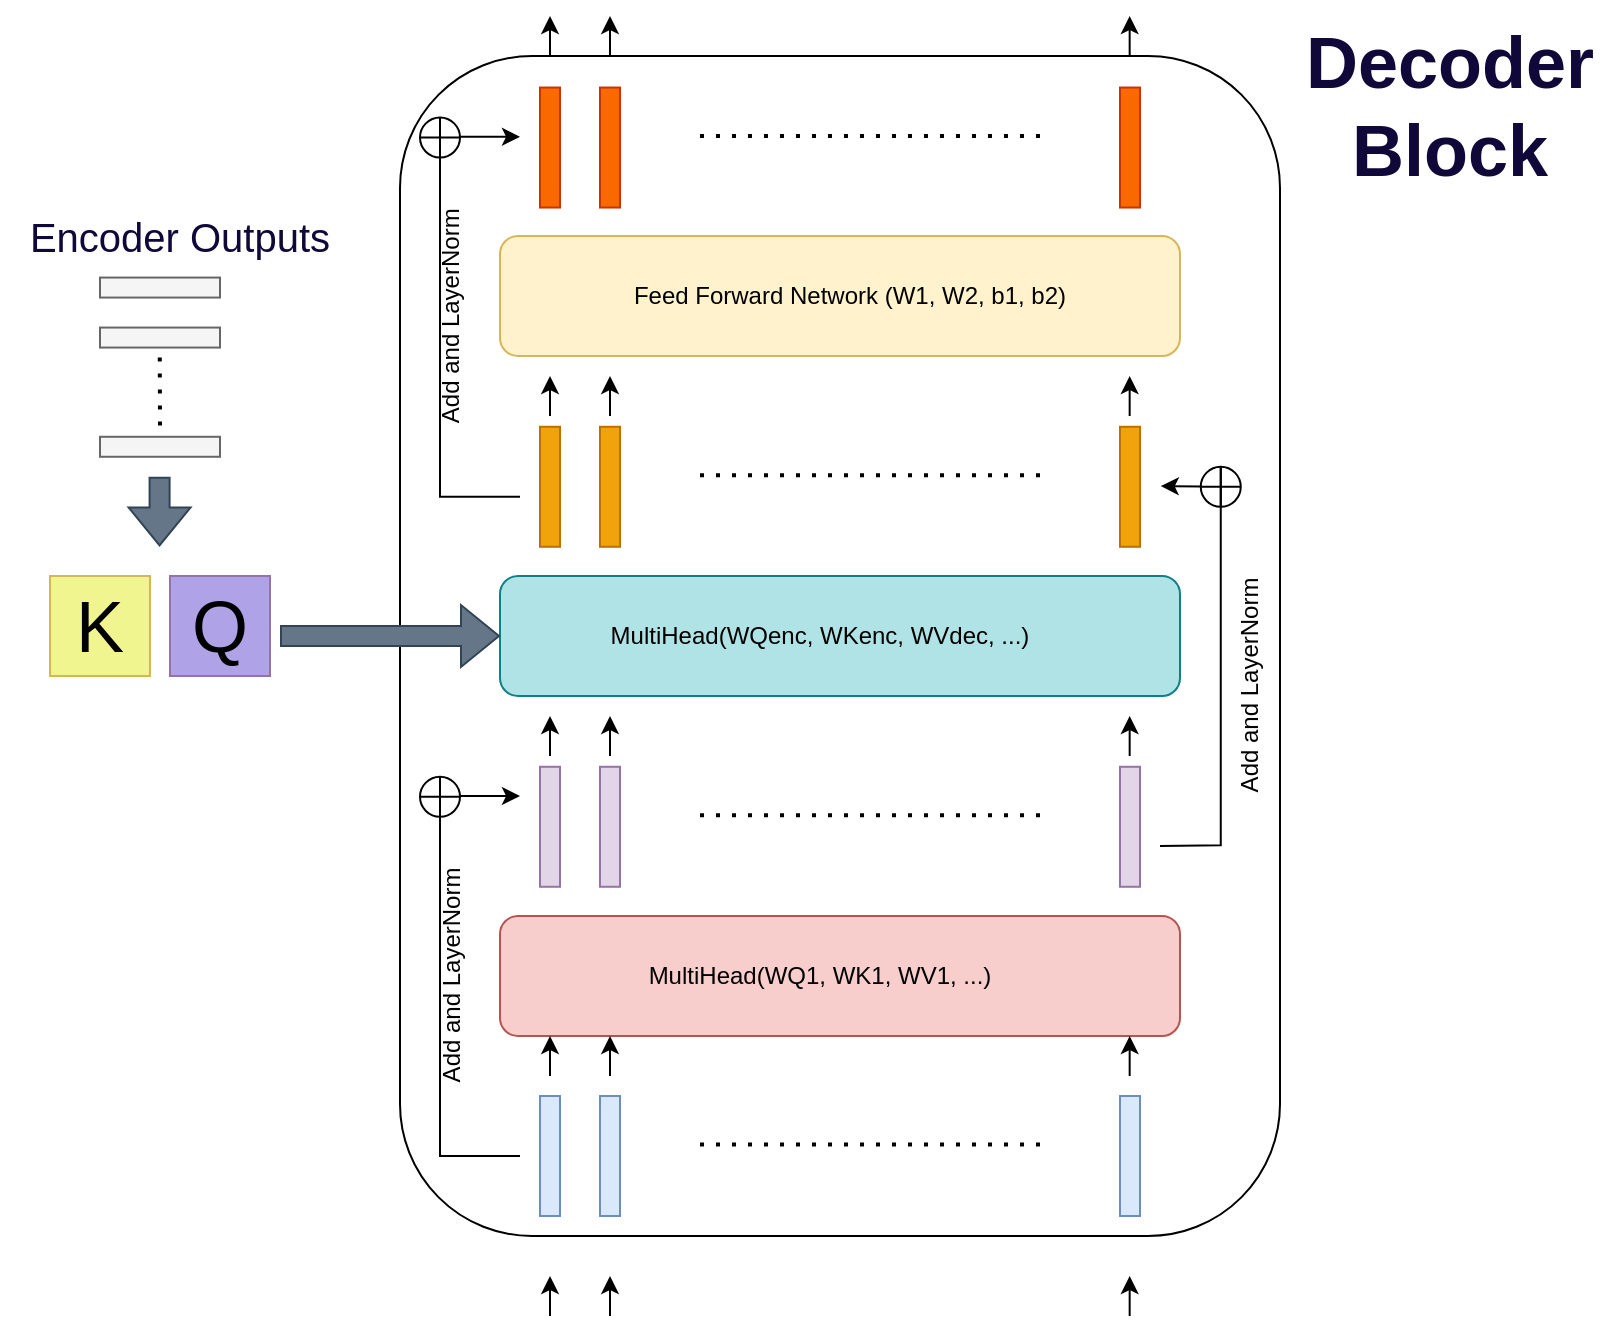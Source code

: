 <mxfile version="20.6.0" type="device"><diagram id="C5RBs43oDa-KdzZeNtuy" name="Page-1"><mxGraphModel dx="1318" dy="696" grid="1" gridSize="10" guides="1" tooltips="1" connect="1" arrows="1" fold="1" page="1" pageScale="1" pageWidth="827" pageHeight="1169" math="0" shadow="0"><root><mxCell id="WIyWlLk6GJQsqaUBKTNV-0"/><mxCell id="WIyWlLk6GJQsqaUBKTNV-1" parent="WIyWlLk6GJQsqaUBKTNV-0"/><mxCell id="rrcUfLGhIen8oRd6GE-u-0" value="" style="rounded=1;whiteSpace=wrap;html=1;" vertex="1" parent="WIyWlLk6GJQsqaUBKTNV-1"><mxGeometry x="350" y="560" width="120" height="60" as="geometry"/></mxCell><mxCell id="rrcUfLGhIen8oRd6GE-u-1" value="" style="rounded=0;whiteSpace=wrap;html=1;" vertex="1" parent="WIyWlLk6GJQsqaUBKTNV-1"><mxGeometry x="350" y="560" width="120" height="60" as="geometry"/></mxCell><mxCell id="rrcUfLGhIen8oRd6GE-u-3" value="" style="rounded=1;whiteSpace=wrap;html=1;" vertex="1" parent="WIyWlLk6GJQsqaUBKTNV-1"><mxGeometry x="200" y="220" width="440" height="590" as="geometry"/></mxCell><mxCell id="rrcUfLGhIen8oRd6GE-u-4" value="" style="rounded=1;whiteSpace=wrap;html=1;fillColor=#f8cecc;strokeColor=#b85450;" vertex="1" parent="WIyWlLk6GJQsqaUBKTNV-1"><mxGeometry x="250" y="650" width="340" height="60" as="geometry"/></mxCell><mxCell id="rrcUfLGhIen8oRd6GE-u-7" value="" style="rounded=1;whiteSpace=wrap;html=1;fillColor=#fff2cc;strokeColor=#d6b656;" vertex="1" parent="WIyWlLk6GJQsqaUBKTNV-1"><mxGeometry x="250" y="310" width="340" height="60" as="geometry"/></mxCell><mxCell id="rrcUfLGhIen8oRd6GE-u-8" value="" style="rounded=0;whiteSpace=wrap;html=1;rotation=90;fillColor=#dae8fc;strokeColor=#6c8ebf;" vertex="1" parent="WIyWlLk6GJQsqaUBKTNV-1"><mxGeometry x="245" y="765" width="60" height="10" as="geometry"/></mxCell><mxCell id="rrcUfLGhIen8oRd6GE-u-10" value="" style="rounded=0;whiteSpace=wrap;html=1;rotation=90;fillColor=#dae8fc;strokeColor=#6c8ebf;" vertex="1" parent="WIyWlLk6GJQsqaUBKTNV-1"><mxGeometry x="275" y="765" width="60" height="10" as="geometry"/></mxCell><mxCell id="rrcUfLGhIen8oRd6GE-u-11" value="" style="rounded=0;whiteSpace=wrap;html=1;rotation=90;fillColor=#dae8fc;strokeColor=#6c8ebf;" vertex="1" parent="WIyWlLk6GJQsqaUBKTNV-1"><mxGeometry x="535" y="765" width="60" height="10" as="geometry"/></mxCell><mxCell id="rrcUfLGhIen8oRd6GE-u-13" value="" style="endArrow=none;dashed=1;html=1;dashPattern=1 3;strokeWidth=2;rounded=0;" edge="1" parent="WIyWlLk6GJQsqaUBKTNV-1"><mxGeometry width="50" height="50" relative="1" as="geometry"><mxPoint x="350" y="764.23" as="sourcePoint"/><mxPoint x="520" y="764.23" as="targetPoint"/></mxGeometry></mxCell><mxCell id="rrcUfLGhIen8oRd6GE-u-26" value="" style="rounded=0;whiteSpace=wrap;html=1;rotation=90;fillColor=#fa6800;strokeColor=#C73500;fontColor=#000000;" vertex="1" parent="WIyWlLk6GJQsqaUBKTNV-1"><mxGeometry x="245" y="260.77" width="60" height="10" as="geometry"/></mxCell><mxCell id="rrcUfLGhIen8oRd6GE-u-27" value="" style="rounded=0;whiteSpace=wrap;html=1;rotation=90;fillColor=#fa6800;strokeColor=#C73500;fontColor=#000000;" vertex="1" parent="WIyWlLk6GJQsqaUBKTNV-1"><mxGeometry x="275" y="260.77" width="60" height="10" as="geometry"/></mxCell><mxCell id="rrcUfLGhIen8oRd6GE-u-28" value="" style="rounded=0;whiteSpace=wrap;html=1;rotation=90;fillColor=#fa6800;strokeColor=#C73500;fontColor=#000000;" vertex="1" parent="WIyWlLk6GJQsqaUBKTNV-1"><mxGeometry x="535" y="260.77" width="60" height="10" as="geometry"/></mxCell><mxCell id="rrcUfLGhIen8oRd6GE-u-29" value="" style="endArrow=none;dashed=1;html=1;dashPattern=1 3;strokeWidth=2;rounded=0;" edge="1" parent="WIyWlLk6GJQsqaUBKTNV-1"><mxGeometry width="50" height="50" relative="1" as="geometry"><mxPoint x="350" y="260.0" as="sourcePoint"/><mxPoint x="520" y="260.0" as="targetPoint"/></mxGeometry></mxCell><mxCell id="rrcUfLGhIen8oRd6GE-u-30" value="" style="rounded=0;whiteSpace=wrap;html=1;rotation=90;fillColor=#e1d5e7;strokeColor=#9673a6;" vertex="1" parent="WIyWlLk6GJQsqaUBKTNV-1"><mxGeometry x="245" y="600.39" width="60" height="10" as="geometry"/></mxCell><mxCell id="rrcUfLGhIen8oRd6GE-u-31" value="" style="rounded=0;whiteSpace=wrap;html=1;rotation=90;fillColor=#e1d5e7;strokeColor=#9673a6;" vertex="1" parent="WIyWlLk6GJQsqaUBKTNV-1"><mxGeometry x="275" y="600.39" width="60" height="10" as="geometry"/></mxCell><mxCell id="rrcUfLGhIen8oRd6GE-u-32" value="" style="rounded=0;whiteSpace=wrap;html=1;rotation=90;fillColor=#e1d5e7;strokeColor=#9673a6;" vertex="1" parent="WIyWlLk6GJQsqaUBKTNV-1"><mxGeometry x="535" y="600.39" width="60" height="10" as="geometry"/></mxCell><mxCell id="rrcUfLGhIen8oRd6GE-u-33" value="" style="endArrow=none;dashed=1;html=1;dashPattern=1 3;strokeWidth=2;rounded=0;" edge="1" parent="WIyWlLk6GJQsqaUBKTNV-1"><mxGeometry width="50" height="50" relative="1" as="geometry"><mxPoint x="350" y="599.62" as="sourcePoint"/><mxPoint x="520" y="599.62" as="targetPoint"/></mxGeometry></mxCell><mxCell id="rrcUfLGhIen8oRd6GE-u-49" value="" style="endArrow=classic;html=1;rounded=0;" edge="1" parent="WIyWlLk6GJQsqaUBKTNV-1"><mxGeometry width="50" height="50" relative="1" as="geometry"><mxPoint x="260" y="770" as="sourcePoint"/><mxPoint x="260" y="590" as="targetPoint"/><Array as="points"><mxPoint x="220" y="770"/><mxPoint x="220" y="590"/></Array></mxGeometry></mxCell><mxCell id="rrcUfLGhIen8oRd6GE-u-51" value="" style="endArrow=classic;html=1;rounded=0;" edge="1" parent="WIyWlLk6GJQsqaUBKTNV-1"><mxGeometry width="50" height="50" relative="1" as="geometry"><mxPoint x="275" y="850" as="sourcePoint"/><mxPoint x="275" y="830" as="targetPoint"/></mxGeometry></mxCell><mxCell id="rrcUfLGhIen8oRd6GE-u-52" value="" style="endArrow=classic;html=1;rounded=0;" edge="1" parent="WIyWlLk6GJQsqaUBKTNV-1"><mxGeometry width="50" height="50" relative="1" as="geometry"><mxPoint x="305" y="850" as="sourcePoint"/><mxPoint x="305" y="830" as="targetPoint"/></mxGeometry></mxCell><mxCell id="rrcUfLGhIen8oRd6GE-u-53" value="" style="endArrow=classic;html=1;rounded=0;" edge="1" parent="WIyWlLk6GJQsqaUBKTNV-1"><mxGeometry width="50" height="50" relative="1" as="geometry"><mxPoint x="564.83" y="850" as="sourcePoint"/><mxPoint x="564.83" y="830" as="targetPoint"/></mxGeometry></mxCell><mxCell id="rrcUfLGhIen8oRd6GE-u-61" value="" style="endArrow=classic;html=1;rounded=0;" edge="1" parent="WIyWlLk6GJQsqaUBKTNV-1"><mxGeometry width="50" height="50" relative="1" as="geometry"><mxPoint x="275" y="730" as="sourcePoint"/><mxPoint x="275" y="710" as="targetPoint"/></mxGeometry></mxCell><mxCell id="rrcUfLGhIen8oRd6GE-u-62" value="" style="endArrow=classic;html=1;rounded=0;" edge="1" parent="WIyWlLk6GJQsqaUBKTNV-1"><mxGeometry width="50" height="50" relative="1" as="geometry"><mxPoint x="305" y="730" as="sourcePoint"/><mxPoint x="305" y="710" as="targetPoint"/></mxGeometry></mxCell><mxCell id="rrcUfLGhIen8oRd6GE-u-63" value="" style="endArrow=classic;html=1;rounded=0;" edge="1" parent="WIyWlLk6GJQsqaUBKTNV-1"><mxGeometry width="50" height="50" relative="1" as="geometry"><mxPoint x="564.83" y="730" as="sourcePoint"/><mxPoint x="564.83" y="710" as="targetPoint"/></mxGeometry></mxCell><mxCell id="rrcUfLGhIen8oRd6GE-u-64" value="" style="endArrow=classic;html=1;rounded=0;" edge="1" parent="WIyWlLk6GJQsqaUBKTNV-1"><mxGeometry width="50" height="50" relative="1" as="geometry"><mxPoint x="275" y="570" as="sourcePoint"/><mxPoint x="275" y="550" as="targetPoint"/></mxGeometry></mxCell><mxCell id="rrcUfLGhIen8oRd6GE-u-65" value="" style="endArrow=classic;html=1;rounded=0;" edge="1" parent="WIyWlLk6GJQsqaUBKTNV-1"><mxGeometry width="50" height="50" relative="1" as="geometry"><mxPoint x="305" y="570" as="sourcePoint"/><mxPoint x="305" y="550" as="targetPoint"/></mxGeometry></mxCell><mxCell id="rrcUfLGhIen8oRd6GE-u-66" value="" style="endArrow=classic;html=1;rounded=0;" edge="1" parent="WIyWlLk6GJQsqaUBKTNV-1"><mxGeometry width="50" height="50" relative="1" as="geometry"><mxPoint x="564.83" y="570" as="sourcePoint"/><mxPoint x="564.83" y="550" as="targetPoint"/></mxGeometry></mxCell><mxCell id="rrcUfLGhIen8oRd6GE-u-67" value="" style="endArrow=classic;html=1;rounded=0;" edge="1" parent="WIyWlLk6GJQsqaUBKTNV-1"><mxGeometry width="50" height="50" relative="1" as="geometry"><mxPoint x="275" y="220" as="sourcePoint"/><mxPoint x="275" y="200" as="targetPoint"/></mxGeometry></mxCell><mxCell id="rrcUfLGhIen8oRd6GE-u-68" value="" style="endArrow=classic;html=1;rounded=0;" edge="1" parent="WIyWlLk6GJQsqaUBKTNV-1"><mxGeometry width="50" height="50" relative="1" as="geometry"><mxPoint x="305" y="220" as="sourcePoint"/><mxPoint x="305" y="200" as="targetPoint"/></mxGeometry></mxCell><mxCell id="rrcUfLGhIen8oRd6GE-u-69" value="" style="endArrow=classic;html=1;rounded=0;" edge="1" parent="WIyWlLk6GJQsqaUBKTNV-1"><mxGeometry width="50" height="50" relative="1" as="geometry"><mxPoint x="564.83" y="220" as="sourcePoint"/><mxPoint x="564.83" y="200" as="targetPoint"/></mxGeometry></mxCell><mxCell id="rrcUfLGhIen8oRd6GE-u-70" value="" style="verticalLabelPosition=bottom;verticalAlign=top;html=1;shape=mxgraph.flowchart.summing_function;" vertex="1" parent="WIyWlLk6GJQsqaUBKTNV-1"><mxGeometry x="210" y="580.39" width="20" height="20" as="geometry"/></mxCell><mxCell id="rrcUfLGhIen8oRd6GE-u-74" value="" style="endArrow=classic;html=1;rounded=0;startArrow=none;" edge="1" parent="WIyWlLk6GJQsqaUBKTNV-1" source="rrcUfLGhIen8oRd6GE-u-75"><mxGeometry width="50" height="50" relative="1" as="geometry"><mxPoint x="579.995" y="615" as="sourcePoint"/><mxPoint x="580.38" y="435" as="targetPoint"/><Array as="points"/></mxGeometry></mxCell><mxCell id="rrcUfLGhIen8oRd6GE-u-77" value="Feed Forward Network (W1, W2, b1, b2)" style="text;html=1;strokeColor=none;fillColor=none;align=center;verticalAlign=middle;whiteSpace=wrap;rounded=0;" vertex="1" parent="WIyWlLk6GJQsqaUBKTNV-1"><mxGeometry x="306" y="325" width="238" height="30" as="geometry"/></mxCell><mxCell id="rrcUfLGhIen8oRd6GE-u-78" value="MultiHead(WQ1, WK1, WV1, ...)" style="text;html=1;strokeColor=none;fillColor=none;align=center;verticalAlign=middle;whiteSpace=wrap;rounded=0;" vertex="1" parent="WIyWlLk6GJQsqaUBKTNV-1"><mxGeometry x="291" y="665" width="238" height="30" as="geometry"/></mxCell><mxCell id="rrcUfLGhIen8oRd6GE-u-86" value="Add and LayerNorm" style="text;html=1;align=center;verticalAlign=middle;resizable=0;points=[];autosize=1;strokeColor=none;fillColor=none;rotation=-90;" vertex="1" parent="WIyWlLk6GJQsqaUBKTNV-1"><mxGeometry x="560" y="520" width="130" height="30" as="geometry"/></mxCell><mxCell id="rrcUfLGhIen8oRd6GE-u-87" value="Add and LayerNorm" style="text;html=1;align=center;verticalAlign=middle;resizable=0;points=[];autosize=1;strokeColor=none;fillColor=none;rotation=-90;" vertex="1" parent="WIyWlLk6GJQsqaUBKTNV-1"><mxGeometry x="161" y="665" width="130" height="30" as="geometry"/></mxCell><mxCell id="rrcUfLGhIen8oRd6GE-u-88" value="&lt;font color=&quot;#100838&quot; style=&quot;font-size: 36px;&quot;&gt;&lt;b&gt;Decoder Block&lt;/b&gt;&lt;/font&gt;" style="text;html=1;strokeColor=none;fillColor=none;align=center;verticalAlign=middle;whiteSpace=wrap;rounded=0;" vertex="1" parent="WIyWlLk6GJQsqaUBKTNV-1"><mxGeometry x="650" y="200.0" width="150" height="90" as="geometry"/></mxCell><mxCell id="rrcUfLGhIen8oRd6GE-u-92" value="" style="rounded=1;whiteSpace=wrap;html=1;fillColor=#b0e3e6;strokeColor=#0e8088;" vertex="1" parent="WIyWlLk6GJQsqaUBKTNV-1"><mxGeometry x="250" y="480" width="340" height="60" as="geometry"/></mxCell><mxCell id="rrcUfLGhIen8oRd6GE-u-93" value="" style="rounded=0;whiteSpace=wrap;html=1;rotation=90;fillColor=#f0a30a;strokeColor=#BD7000;fontColor=#000000;" vertex="1" parent="WIyWlLk6GJQsqaUBKTNV-1"><mxGeometry x="245" y="430.39" width="60" height="10" as="geometry"/></mxCell><mxCell id="rrcUfLGhIen8oRd6GE-u-94" value="" style="rounded=0;whiteSpace=wrap;html=1;rotation=90;fillColor=#f0a30a;strokeColor=#BD7000;fontColor=#000000;" vertex="1" parent="WIyWlLk6GJQsqaUBKTNV-1"><mxGeometry x="275" y="430.39" width="60" height="10" as="geometry"/></mxCell><mxCell id="rrcUfLGhIen8oRd6GE-u-95" value="" style="rounded=0;whiteSpace=wrap;html=1;rotation=90;fillColor=#f0a30a;strokeColor=#BD7000;fontColor=#000000;" vertex="1" parent="WIyWlLk6GJQsqaUBKTNV-1"><mxGeometry x="535" y="430.39" width="60" height="10" as="geometry"/></mxCell><mxCell id="rrcUfLGhIen8oRd6GE-u-96" value="" style="endArrow=none;dashed=1;html=1;dashPattern=1 3;strokeWidth=2;rounded=0;" edge="1" parent="WIyWlLk6GJQsqaUBKTNV-1"><mxGeometry width="50" height="50" relative="1" as="geometry"><mxPoint x="350" y="429.62" as="sourcePoint"/><mxPoint x="520" y="429.62" as="targetPoint"/></mxGeometry></mxCell><mxCell id="rrcUfLGhIen8oRd6GE-u-97" value="" style="endArrow=classic;html=1;rounded=0;" edge="1" parent="WIyWlLk6GJQsqaUBKTNV-1"><mxGeometry width="50" height="50" relative="1" as="geometry"><mxPoint x="275" y="400" as="sourcePoint"/><mxPoint x="275" y="380" as="targetPoint"/></mxGeometry></mxCell><mxCell id="rrcUfLGhIen8oRd6GE-u-98" value="" style="endArrow=classic;html=1;rounded=0;" edge="1" parent="WIyWlLk6GJQsqaUBKTNV-1"><mxGeometry width="50" height="50" relative="1" as="geometry"><mxPoint x="305" y="400" as="sourcePoint"/><mxPoint x="305" y="380" as="targetPoint"/></mxGeometry></mxCell><mxCell id="rrcUfLGhIen8oRd6GE-u-99" value="" style="endArrow=classic;html=1;rounded=0;" edge="1" parent="WIyWlLk6GJQsqaUBKTNV-1"><mxGeometry width="50" height="50" relative="1" as="geometry"><mxPoint x="564.83" y="400" as="sourcePoint"/><mxPoint x="564.83" y="380" as="targetPoint"/></mxGeometry></mxCell><mxCell id="rrcUfLGhIen8oRd6GE-u-100" value="MultiHead(WQenc, WKenc, WVdec, ...)" style="text;html=1;strokeColor=none;fillColor=none;align=center;verticalAlign=middle;whiteSpace=wrap;rounded=0;" vertex="1" parent="WIyWlLk6GJQsqaUBKTNV-1"><mxGeometry x="291" y="495" width="238" height="30" as="geometry"/></mxCell><mxCell id="rrcUfLGhIen8oRd6GE-u-75" value="" style="verticalLabelPosition=bottom;verticalAlign=top;html=1;shape=mxgraph.flowchart.summing_function;" vertex="1" parent="WIyWlLk6GJQsqaUBKTNV-1"><mxGeometry x="600.38" y="425.39" width="20" height="20" as="geometry"/></mxCell><mxCell id="rrcUfLGhIen8oRd6GE-u-102" value="" style="endArrow=none;html=1;rounded=0;" edge="1" parent="WIyWlLk6GJQsqaUBKTNV-1" target="rrcUfLGhIen8oRd6GE-u-75"><mxGeometry width="50" height="50" relative="1" as="geometry"><mxPoint x="579.995" y="615" as="sourcePoint"/><mxPoint x="580.38" y="435" as="targetPoint"/><Array as="points"><mxPoint x="610.38" y="614.61"/><mxPoint x="610.38" y="434.61"/></Array></mxGeometry></mxCell><mxCell id="rrcUfLGhIen8oRd6GE-u-103" value="" style="endArrow=classic;html=1;rounded=0;" edge="1" parent="WIyWlLk6GJQsqaUBKTNV-1"><mxGeometry width="50" height="50" relative="1" as="geometry"><mxPoint x="260" y="440.39" as="sourcePoint"/><mxPoint x="260" y="260.39" as="targetPoint"/><Array as="points"><mxPoint x="220" y="440.39"/><mxPoint x="220" y="260.39"/></Array></mxGeometry></mxCell><mxCell id="rrcUfLGhIen8oRd6GE-u-104" value="" style="verticalLabelPosition=bottom;verticalAlign=top;html=1;shape=mxgraph.flowchart.summing_function;" vertex="1" parent="WIyWlLk6GJQsqaUBKTNV-1"><mxGeometry x="210" y="250.78" width="20" height="20" as="geometry"/></mxCell><mxCell id="rrcUfLGhIen8oRd6GE-u-105" value="Add and LayerNorm" style="text;html=1;align=center;verticalAlign=middle;resizable=0;points=[];autosize=1;strokeColor=none;fillColor=none;rotation=-90;" vertex="1" parent="WIyWlLk6GJQsqaUBKTNV-1"><mxGeometry x="161" y="335.39" width="130" height="30" as="geometry"/></mxCell><mxCell id="rrcUfLGhIen8oRd6GE-u-106" value="" style="shape=flexArrow;endArrow=classic;html=1;rounded=0;fontSize=36;fontColor=#100838;fillColor=#647687;strokeColor=#314354;" edge="1" parent="WIyWlLk6GJQsqaUBKTNV-1" target="rrcUfLGhIen8oRd6GE-u-92"><mxGeometry width="50" height="50" relative="1" as="geometry"><mxPoint x="140" y="510" as="sourcePoint"/><mxPoint x="190" y="460" as="targetPoint"/></mxGeometry></mxCell><mxCell id="rrcUfLGhIen8oRd6GE-u-108" value="" style="rounded=0;whiteSpace=wrap;html=1;rotation=-90;fillColor=#f5f5f5;strokeColor=#666666;fontColor=#333333;direction=south;" vertex="1" parent="WIyWlLk6GJQsqaUBKTNV-1"><mxGeometry x="75" y="305.78" width="10" height="60" as="geometry"/></mxCell><mxCell id="rrcUfLGhIen8oRd6GE-u-110" value="" style="endArrow=none;dashed=1;html=1;dashPattern=1 3;strokeWidth=2;rounded=0;" edge="1" parent="WIyWlLk6GJQsqaUBKTNV-1"><mxGeometry width="50" height="50" relative="1" as="geometry"><mxPoint x="79.88" y="370.78" as="sourcePoint"/><mxPoint x="80" y="405.39" as="targetPoint"/></mxGeometry></mxCell><mxCell id="rrcUfLGhIen8oRd6GE-u-113" value="" style="rounded=0;whiteSpace=wrap;html=1;rotation=-90;fillColor=#f5f5f5;strokeColor=#666666;fontColor=#333333;direction=south;" vertex="1" parent="WIyWlLk6GJQsqaUBKTNV-1"><mxGeometry x="75" y="330.78" width="10" height="60" as="geometry"/></mxCell><mxCell id="rrcUfLGhIen8oRd6GE-u-114" value="" style="rounded=0;whiteSpace=wrap;html=1;rotation=-90;fillColor=#f5f5f5;strokeColor=#666666;fontColor=#333333;direction=south;" vertex="1" parent="WIyWlLk6GJQsqaUBKTNV-1"><mxGeometry x="75" y="385.39" width="10" height="60" as="geometry"/></mxCell><mxCell id="rrcUfLGhIen8oRd6GE-u-115" value="K" style="whiteSpace=wrap;html=1;aspect=fixed;fontSize=36;fillColor=#F1F590;strokeColor=#d6b656;" vertex="1" parent="WIyWlLk6GJQsqaUBKTNV-1"><mxGeometry x="25" y="480" width="50" height="50" as="geometry"/></mxCell><mxCell id="rrcUfLGhIen8oRd6GE-u-116" value="Q" style="whiteSpace=wrap;html=1;aspect=fixed;fontSize=36;fillColor=#B0A2E7;strokeColor=#9673a6;" vertex="1" parent="WIyWlLk6GJQsqaUBKTNV-1"><mxGeometry x="85" y="480" width="50" height="50" as="geometry"/></mxCell><mxCell id="rrcUfLGhIen8oRd6GE-u-117" value="" style="shape=flexArrow;endArrow=classic;html=1;rounded=0;fontSize=36;fontColor=#100838;fillColor=#647687;strokeColor=#314354;" edge="1" parent="WIyWlLk6GJQsqaUBKTNV-1"><mxGeometry width="50" height="50" relative="1" as="geometry"><mxPoint x="79.79" y="430.39" as="sourcePoint"/><mxPoint x="79.79" y="465.21" as="targetPoint"/></mxGeometry></mxCell><mxCell id="rrcUfLGhIen8oRd6GE-u-118" value="&lt;font style=&quot;font-size: 20px;&quot;&gt;Encoder Outputs&lt;/font&gt;" style="text;html=1;strokeColor=none;fillColor=none;align=center;verticalAlign=middle;whiteSpace=wrap;rounded=0;fontSize=36;fontColor=#100838;" vertex="1" parent="WIyWlLk6GJQsqaUBKTNV-1"><mxGeometry y="290" width="180" height="30" as="geometry"/></mxCell></root></mxGraphModel></diagram></mxfile>